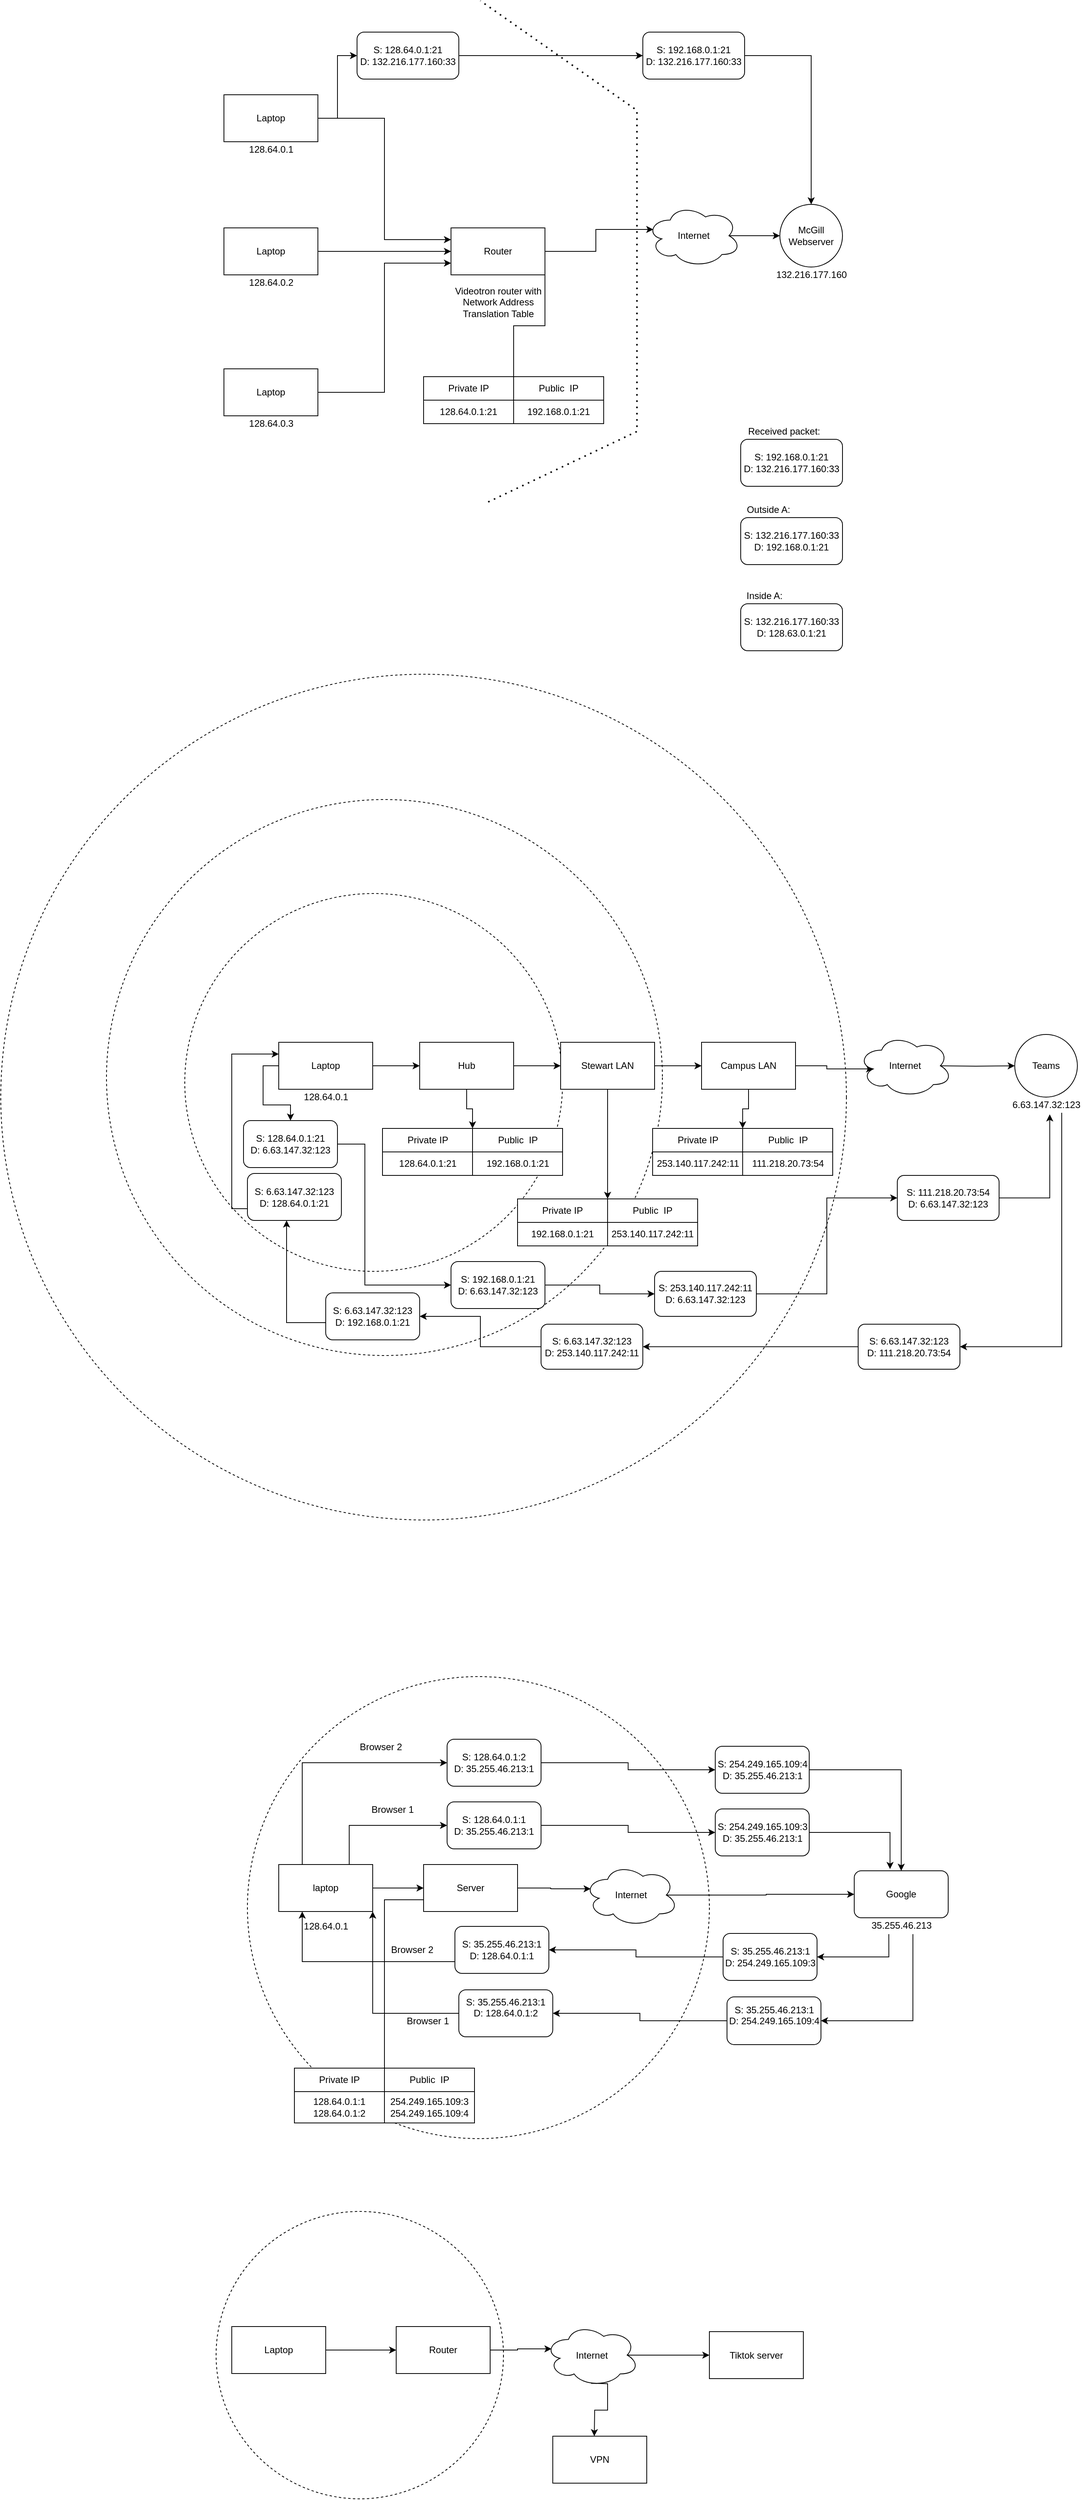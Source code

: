 <mxfile version="16.5.3" type="device"><diagram id="Y06fMj4WK8qqQ0vv3x8D" name="Page-1"><mxGraphModel dx="1681" dy="991" grid="1" gridSize="10" guides="1" tooltips="1" connect="1" arrows="1" fold="1" page="1" pageScale="1" pageWidth="850" pageHeight="1100" math="0" shadow="0"><root><mxCell id="0"/><mxCell id="1" parent="0"/><mxCell id="nN83EyipZrGRlZvkiKSM-142" value="" style="ellipse;whiteSpace=wrap;html=1;aspect=fixed;gradientColor=none;fillColor=none;dashed=1;" vertex="1" parent="1"><mxGeometry x="160" y="2953" width="367" height="367" as="geometry"/></mxCell><mxCell id="nN83EyipZrGRlZvkiKSM-71" value="" style="ellipse;whiteSpace=wrap;html=1;aspect=fixed;gradientColor=none;fillColor=none;dashed=1;" vertex="1" parent="1"><mxGeometry x="120" y="1270" width="482.5" height="482.5" as="geometry"/></mxCell><mxCell id="nN83EyipZrGRlZvkiKSM-70" value="" style="ellipse;whiteSpace=wrap;html=1;aspect=fixed;gradientColor=none;fillColor=none;dashed=1;" vertex="1" parent="1"><mxGeometry x="20" y="1150" width="710" height="710" as="geometry"/></mxCell><mxCell id="nN83EyipZrGRlZvkiKSM-72" value="" style="ellipse;whiteSpace=wrap;html=1;aspect=fixed;gradientColor=none;fillColor=none;dashed=1;" vertex="1" parent="1"><mxGeometry x="-115" y="990" width="1080" height="1080" as="geometry"/></mxCell><mxCell id="nN83EyipZrGRlZvkiKSM-98" value="" style="ellipse;whiteSpace=wrap;html=1;aspect=fixed;gradientColor=none;fillColor=none;dashed=1;" vertex="1" parent="1"><mxGeometry x="200" y="2270" width="590" height="590" as="geometry"/></mxCell><mxCell id="nN83EyipZrGRlZvkiKSM-7" style="edgeStyle=orthogonalEdgeStyle;rounded=0;orthogonalLoop=1;jettySize=auto;html=1;entryX=0;entryY=0.5;entryDx=0;entryDy=0;" edge="1" parent="1" source="nN83EyipZrGRlZvkiKSM-1" target="nN83EyipZrGRlZvkiKSM-4"><mxGeometry relative="1" as="geometry"/></mxCell><mxCell id="nN83EyipZrGRlZvkiKSM-1" value="Laptop" style="rounded=0;whiteSpace=wrap;html=1;" vertex="1" parent="1"><mxGeometry x="170" y="420" width="120" height="60" as="geometry"/></mxCell><mxCell id="nN83EyipZrGRlZvkiKSM-8" style="edgeStyle=orthogonalEdgeStyle;rounded=0;orthogonalLoop=1;jettySize=auto;html=1;entryX=0;entryY=0.75;entryDx=0;entryDy=0;" edge="1" parent="1" source="nN83EyipZrGRlZvkiKSM-2" target="nN83EyipZrGRlZvkiKSM-4"><mxGeometry relative="1" as="geometry"/></mxCell><mxCell id="nN83EyipZrGRlZvkiKSM-2" value="Laptop" style="rounded=0;whiteSpace=wrap;html=1;" vertex="1" parent="1"><mxGeometry x="170" y="600" width="120" height="60" as="geometry"/></mxCell><mxCell id="nN83EyipZrGRlZvkiKSM-6" style="edgeStyle=orthogonalEdgeStyle;rounded=0;orthogonalLoop=1;jettySize=auto;html=1;entryX=0;entryY=0.25;entryDx=0;entryDy=0;" edge="1" parent="1" source="nN83EyipZrGRlZvkiKSM-3" target="nN83EyipZrGRlZvkiKSM-4"><mxGeometry relative="1" as="geometry"/></mxCell><mxCell id="nN83EyipZrGRlZvkiKSM-19" style="edgeStyle=orthogonalEdgeStyle;rounded=0;orthogonalLoop=1;jettySize=auto;html=1;entryX=0;entryY=0.5;entryDx=0;entryDy=0;" edge="1" parent="1" source="nN83EyipZrGRlZvkiKSM-3" target="nN83EyipZrGRlZvkiKSM-18"><mxGeometry relative="1" as="geometry"/></mxCell><mxCell id="nN83EyipZrGRlZvkiKSM-3" value="Laptop" style="rounded=0;whiteSpace=wrap;html=1;" vertex="1" parent="1"><mxGeometry x="170" y="250" width="120" height="60" as="geometry"/></mxCell><mxCell id="nN83EyipZrGRlZvkiKSM-9" style="edgeStyle=orthogonalEdgeStyle;rounded=0;orthogonalLoop=1;jettySize=auto;html=1;entryX=0.07;entryY=0.4;entryDx=0;entryDy=0;entryPerimeter=0;" edge="1" parent="1" source="nN83EyipZrGRlZvkiKSM-4" target="nN83EyipZrGRlZvkiKSM-5"><mxGeometry relative="1" as="geometry"/></mxCell><mxCell id="nN83EyipZrGRlZvkiKSM-28" style="edgeStyle=orthogonalEdgeStyle;rounded=0;orthogonalLoop=1;jettySize=auto;html=1;exitX=1;exitY=1;exitDx=0;exitDy=0;entryX=0;entryY=0;entryDx=0;entryDy=0;endArrow=none;endFill=0;" edge="1" parent="1" source="nN83EyipZrGRlZvkiKSM-4" target="nN83EyipZrGRlZvkiKSM-23"><mxGeometry relative="1" as="geometry"/></mxCell><mxCell id="nN83EyipZrGRlZvkiKSM-4" value="Router" style="rounded=0;whiteSpace=wrap;html=1;" vertex="1" parent="1"><mxGeometry x="460" y="420" width="120" height="60" as="geometry"/></mxCell><mxCell id="nN83EyipZrGRlZvkiKSM-12" style="edgeStyle=orthogonalEdgeStyle;rounded=0;orthogonalLoop=1;jettySize=auto;html=1;exitX=0.875;exitY=0.5;exitDx=0;exitDy=0;exitPerimeter=0;entryX=0;entryY=0.5;entryDx=0;entryDy=0;" edge="1" parent="1" source="nN83EyipZrGRlZvkiKSM-5" target="nN83EyipZrGRlZvkiKSM-11"><mxGeometry relative="1" as="geometry"/></mxCell><mxCell id="nN83EyipZrGRlZvkiKSM-5" value="Internet" style="ellipse;shape=cloud;whiteSpace=wrap;html=1;" vertex="1" parent="1"><mxGeometry x="710" y="390" width="120" height="80" as="geometry"/></mxCell><mxCell id="nN83EyipZrGRlZvkiKSM-10" value="Videotron router with &lt;br&gt;Network Address &lt;br&gt;Translation Table" style="text;html=1;align=center;verticalAlign=middle;resizable=0;points=[];autosize=1;strokeColor=none;fillColor=none;" vertex="1" parent="1"><mxGeometry x="455" y="490" width="130" height="50" as="geometry"/></mxCell><mxCell id="nN83EyipZrGRlZvkiKSM-11" value="McGill Webserver" style="ellipse;whiteSpace=wrap;html=1;aspect=fixed;" vertex="1" parent="1"><mxGeometry x="880" y="390" width="80" height="80" as="geometry"/></mxCell><mxCell id="nN83EyipZrGRlZvkiKSM-13" value="132.216.177.160" style="text;html=1;align=center;verticalAlign=middle;resizable=0;points=[];autosize=1;strokeColor=none;fillColor=none;" vertex="1" parent="1"><mxGeometry x="865" y="470" width="110" height="20" as="geometry"/></mxCell><mxCell id="nN83EyipZrGRlZvkiKSM-14" value="128.64.0.1" style="text;html=1;align=center;verticalAlign=middle;resizable=0;points=[];autosize=1;strokeColor=none;fillColor=none;" vertex="1" parent="1"><mxGeometry x="195" y="310" width="70" height="20" as="geometry"/></mxCell><mxCell id="nN83EyipZrGRlZvkiKSM-15" value="128.64.0.2" style="text;html=1;align=center;verticalAlign=middle;resizable=0;points=[];autosize=1;strokeColor=none;fillColor=none;" vertex="1" parent="1"><mxGeometry x="195" y="480" width="70" height="20" as="geometry"/></mxCell><mxCell id="nN83EyipZrGRlZvkiKSM-17" value="128.64.0.3" style="text;html=1;align=center;verticalAlign=middle;resizable=0;points=[];autosize=1;strokeColor=none;fillColor=none;" vertex="1" parent="1"><mxGeometry x="195" y="660" width="70" height="20" as="geometry"/></mxCell><mxCell id="nN83EyipZrGRlZvkiKSM-26" style="edgeStyle=orthogonalEdgeStyle;rounded=0;orthogonalLoop=1;jettySize=auto;html=1;" edge="1" parent="1" source="nN83EyipZrGRlZvkiKSM-18" target="nN83EyipZrGRlZvkiKSM-21"><mxGeometry relative="1" as="geometry"/></mxCell><mxCell id="nN83EyipZrGRlZvkiKSM-18" value="S: 128.64.0.1:21&lt;br&gt;D: 132.216.177.160:33" style="rounded=1;whiteSpace=wrap;html=1;" vertex="1" parent="1"><mxGeometry x="340" y="170" width="130" height="60" as="geometry"/></mxCell><mxCell id="nN83EyipZrGRlZvkiKSM-20" value="" style="endArrow=none;dashed=1;html=1;dashPattern=1 3;strokeWidth=2;rounded=0;" edge="1" parent="1"><mxGeometry width="50" height="50" relative="1" as="geometry"><mxPoint x="507.5" y="770" as="sourcePoint"/><mxPoint x="497.5" y="130" as="targetPoint"/><Array as="points"><mxPoint x="697.5" y="680"/><mxPoint x="697.5" y="270"/></Array></mxGeometry></mxCell><mxCell id="nN83EyipZrGRlZvkiKSM-27" style="edgeStyle=orthogonalEdgeStyle;rounded=0;orthogonalLoop=1;jettySize=auto;html=1;entryX=0.5;entryY=0;entryDx=0;entryDy=0;" edge="1" parent="1" source="nN83EyipZrGRlZvkiKSM-21" target="nN83EyipZrGRlZvkiKSM-11"><mxGeometry relative="1" as="geometry"/></mxCell><mxCell id="nN83EyipZrGRlZvkiKSM-21" value="S: 192.168.0.1:21&lt;br&gt;D: 132.216.177.160:33" style="rounded=1;whiteSpace=wrap;html=1;" vertex="1" parent="1"><mxGeometry x="705" y="170" width="130" height="60" as="geometry"/></mxCell><mxCell id="nN83EyipZrGRlZvkiKSM-22" value="Private IP" style="rounded=0;whiteSpace=wrap;html=1;" vertex="1" parent="1"><mxGeometry x="425" y="610" width="115" height="30" as="geometry"/></mxCell><mxCell id="nN83EyipZrGRlZvkiKSM-23" value="Public&amp;nbsp; IP" style="rounded=0;whiteSpace=wrap;html=1;" vertex="1" parent="1"><mxGeometry x="540" y="610" width="115" height="30" as="geometry"/></mxCell><mxCell id="nN83EyipZrGRlZvkiKSM-24" value="128.64.0.1:21" style="rounded=0;whiteSpace=wrap;html=1;" vertex="1" parent="1"><mxGeometry x="425" y="640" width="115" height="30" as="geometry"/></mxCell><mxCell id="nN83EyipZrGRlZvkiKSM-25" value="192.168.0.1:21" style="rounded=0;whiteSpace=wrap;html=1;" vertex="1" parent="1"><mxGeometry x="540" y="640" width="115" height="30" as="geometry"/></mxCell><mxCell id="nN83EyipZrGRlZvkiKSM-31" value="S: 192.168.0.1:21&lt;br&gt;D: 132.216.177.160:33" style="rounded=1;whiteSpace=wrap;html=1;" vertex="1" parent="1"><mxGeometry x="830" y="690" width="130" height="60" as="geometry"/></mxCell><mxCell id="nN83EyipZrGRlZvkiKSM-32" value="Received packet:" style="text;html=1;align=center;verticalAlign=middle;resizable=0;points=[];autosize=1;strokeColor=none;fillColor=none;" vertex="1" parent="1"><mxGeometry x="830" y="670" width="110" height="20" as="geometry"/></mxCell><mxCell id="nN83EyipZrGRlZvkiKSM-33" value="S: 132.216.177.160:33&lt;br&gt;D: 192.168.0.1:21" style="rounded=1;whiteSpace=wrap;html=1;" vertex="1" parent="1"><mxGeometry x="830" y="790" width="130" height="60" as="geometry"/></mxCell><mxCell id="nN83EyipZrGRlZvkiKSM-34" value="Outside A:" style="text;html=1;align=center;verticalAlign=middle;resizable=0;points=[];autosize=1;strokeColor=none;fillColor=none;" vertex="1" parent="1"><mxGeometry x="830" y="770" width="70" height="20" as="geometry"/></mxCell><mxCell id="nN83EyipZrGRlZvkiKSM-36" value="S: 132.216.177.160:33&lt;br&gt;D: 128.63.0.1:21" style="rounded=1;whiteSpace=wrap;html=1;" vertex="1" parent="1"><mxGeometry x="830" y="900" width="130" height="60" as="geometry"/></mxCell><mxCell id="nN83EyipZrGRlZvkiKSM-37" value="Inside A:" style="text;html=1;align=center;verticalAlign=middle;resizable=0;points=[];autosize=1;strokeColor=none;fillColor=none;" vertex="1" parent="1"><mxGeometry x="830" y="880" width="60" height="20" as="geometry"/></mxCell><mxCell id="nN83EyipZrGRlZvkiKSM-46" style="edgeStyle=orthogonalEdgeStyle;rounded=0;orthogonalLoop=1;jettySize=auto;html=1;entryX=0;entryY=0.5;entryDx=0;entryDy=0;endArrow=classic;endFill=1;" edge="1" parent="1" source="nN83EyipZrGRlZvkiKSM-39" target="nN83EyipZrGRlZvkiKSM-40"><mxGeometry relative="1" as="geometry"/></mxCell><mxCell id="nN83EyipZrGRlZvkiKSM-138" style="edgeStyle=orthogonalEdgeStyle;rounded=0;orthogonalLoop=1;jettySize=auto;html=1;exitX=0;exitY=0.5;exitDx=0;exitDy=0;entryX=0.5;entryY=0;entryDx=0;entryDy=0;startArrow=none;startFill=0;endArrow=classic;endFill=1;" edge="1" parent="1" source="nN83EyipZrGRlZvkiKSM-39" target="nN83EyipZrGRlZvkiKSM-73"><mxGeometry relative="1" as="geometry"/></mxCell><mxCell id="nN83EyipZrGRlZvkiKSM-139" style="edgeStyle=orthogonalEdgeStyle;rounded=0;orthogonalLoop=1;jettySize=auto;html=1;exitX=0;exitY=0.25;exitDx=0;exitDy=0;entryX=0;entryY=0.75;entryDx=0;entryDy=0;startArrow=classic;startFill=1;endArrow=none;endFill=0;" edge="1" parent="1" source="nN83EyipZrGRlZvkiKSM-39" target="nN83EyipZrGRlZvkiKSM-85"><mxGeometry relative="1" as="geometry"/></mxCell><mxCell id="nN83EyipZrGRlZvkiKSM-39" value="Laptop" style="rounded=0;whiteSpace=wrap;html=1;" vertex="1" parent="1"><mxGeometry x="240" y="1460" width="120" height="60" as="geometry"/></mxCell><mxCell id="nN83EyipZrGRlZvkiKSM-47" style="edgeStyle=orthogonalEdgeStyle;rounded=0;orthogonalLoop=1;jettySize=auto;html=1;entryX=0;entryY=0.5;entryDx=0;entryDy=0;endArrow=classic;endFill=1;" edge="1" parent="1" source="nN83EyipZrGRlZvkiKSM-40" target="nN83EyipZrGRlZvkiKSM-41"><mxGeometry relative="1" as="geometry"/></mxCell><mxCell id="nN83EyipZrGRlZvkiKSM-67" style="edgeStyle=orthogonalEdgeStyle;rounded=0;orthogonalLoop=1;jettySize=auto;html=1;entryX=1;entryY=0;entryDx=0;entryDy=0;endArrow=classic;endFill=1;" edge="1" parent="1" source="nN83EyipZrGRlZvkiKSM-40" target="nN83EyipZrGRlZvkiKSM-51"><mxGeometry relative="1" as="geometry"/></mxCell><mxCell id="nN83EyipZrGRlZvkiKSM-40" value="Hub" style="rounded=0;whiteSpace=wrap;html=1;" vertex="1" parent="1"><mxGeometry x="420" y="1460" width="120" height="60" as="geometry"/></mxCell><mxCell id="nN83EyipZrGRlZvkiKSM-48" style="edgeStyle=orthogonalEdgeStyle;rounded=0;orthogonalLoop=1;jettySize=auto;html=1;entryX=0;entryY=0.5;entryDx=0;entryDy=0;endArrow=classic;endFill=1;" edge="1" parent="1" source="nN83EyipZrGRlZvkiKSM-41" target="nN83EyipZrGRlZvkiKSM-42"><mxGeometry relative="1" as="geometry"/></mxCell><mxCell id="nN83EyipZrGRlZvkiKSM-68" style="edgeStyle=orthogonalEdgeStyle;rounded=0;orthogonalLoop=1;jettySize=auto;html=1;entryX=1;entryY=0;entryDx=0;entryDy=0;endArrow=classic;endFill=1;" edge="1" parent="1" source="nN83EyipZrGRlZvkiKSM-41" target="nN83EyipZrGRlZvkiKSM-55"><mxGeometry relative="1" as="geometry"/></mxCell><mxCell id="nN83EyipZrGRlZvkiKSM-41" value="Stewart LAN" style="rounded=0;whiteSpace=wrap;html=1;" vertex="1" parent="1"><mxGeometry x="600" y="1460" width="120" height="60" as="geometry"/></mxCell><mxCell id="nN83EyipZrGRlZvkiKSM-49" style="edgeStyle=orthogonalEdgeStyle;rounded=0;orthogonalLoop=1;jettySize=auto;html=1;entryX=0.16;entryY=0.55;entryDx=0;entryDy=0;entryPerimeter=0;endArrow=classic;endFill=1;" edge="1" parent="1" source="nN83EyipZrGRlZvkiKSM-42" target="nN83EyipZrGRlZvkiKSM-43"><mxGeometry relative="1" as="geometry"/></mxCell><mxCell id="nN83EyipZrGRlZvkiKSM-69" style="edgeStyle=orthogonalEdgeStyle;rounded=0;orthogonalLoop=1;jettySize=auto;html=1;entryX=0;entryY=0;entryDx=0;entryDy=0;endArrow=classic;endFill=1;" edge="1" parent="1" source="nN83EyipZrGRlZvkiKSM-42" target="nN83EyipZrGRlZvkiKSM-60"><mxGeometry relative="1" as="geometry"/></mxCell><mxCell id="nN83EyipZrGRlZvkiKSM-42" value="Campus LAN" style="rounded=0;whiteSpace=wrap;html=1;" vertex="1" parent="1"><mxGeometry x="780" y="1460" width="120" height="60" as="geometry"/></mxCell><mxCell id="nN83EyipZrGRlZvkiKSM-50" style="edgeStyle=orthogonalEdgeStyle;rounded=0;orthogonalLoop=1;jettySize=auto;html=1;entryX=0;entryY=0.5;entryDx=0;entryDy=0;endArrow=classic;endFill=1;" edge="1" parent="1" target="nN83EyipZrGRlZvkiKSM-45"><mxGeometry relative="1" as="geometry"><mxPoint x="1080" y="1490" as="sourcePoint"/></mxGeometry></mxCell><mxCell id="nN83EyipZrGRlZvkiKSM-43" value="Internet" style="ellipse;shape=cloud;whiteSpace=wrap;html=1;" vertex="1" parent="1"><mxGeometry x="980" y="1450" width="120" height="80" as="geometry"/></mxCell><mxCell id="nN83EyipZrGRlZvkiKSM-45" value="Teams" style="ellipse;whiteSpace=wrap;html=1;aspect=fixed;" vertex="1" parent="1"><mxGeometry x="1180" y="1450" width="80" height="80" as="geometry"/></mxCell><mxCell id="nN83EyipZrGRlZvkiKSM-51" value="Private IP" style="rounded=0;whiteSpace=wrap;html=1;" vertex="1" parent="1"><mxGeometry x="372.5" y="1570" width="115" height="30" as="geometry"/></mxCell><mxCell id="nN83EyipZrGRlZvkiKSM-52" value="Public&amp;nbsp; IP" style="rounded=0;whiteSpace=wrap;html=1;" vertex="1" parent="1"><mxGeometry x="487.5" y="1570" width="115" height="30" as="geometry"/></mxCell><mxCell id="nN83EyipZrGRlZvkiKSM-53" value="128.64.0.1:21" style="rounded=0;whiteSpace=wrap;html=1;" vertex="1" parent="1"><mxGeometry x="372.5" y="1600" width="115" height="30" as="geometry"/></mxCell><mxCell id="nN83EyipZrGRlZvkiKSM-54" value="192.168.0.1:21" style="rounded=0;whiteSpace=wrap;html=1;" vertex="1" parent="1"><mxGeometry x="487.5" y="1600" width="115" height="30" as="geometry"/></mxCell><mxCell id="nN83EyipZrGRlZvkiKSM-55" value="Private IP" style="rounded=0;whiteSpace=wrap;html=1;" vertex="1" parent="1"><mxGeometry x="545" y="1660" width="115" height="30" as="geometry"/></mxCell><mxCell id="nN83EyipZrGRlZvkiKSM-56" value="Public&amp;nbsp; IP" style="rounded=0;whiteSpace=wrap;html=1;" vertex="1" parent="1"><mxGeometry x="660" y="1660" width="115" height="30" as="geometry"/></mxCell><mxCell id="nN83EyipZrGRlZvkiKSM-57" value="192.168.0.1:21" style="rounded=0;whiteSpace=wrap;html=1;" vertex="1" parent="1"><mxGeometry x="545" y="1690" width="115" height="30" as="geometry"/></mxCell><mxCell id="nN83EyipZrGRlZvkiKSM-58" value="253.140.117.242:11" style="rounded=0;whiteSpace=wrap;html=1;" vertex="1" parent="1"><mxGeometry x="660" y="1690" width="115" height="30" as="geometry"/></mxCell><mxCell id="nN83EyipZrGRlZvkiKSM-59" value="Private IP" style="rounded=0;whiteSpace=wrap;html=1;" vertex="1" parent="1"><mxGeometry x="717.5" y="1570" width="115" height="30" as="geometry"/></mxCell><mxCell id="nN83EyipZrGRlZvkiKSM-60" value="Public&amp;nbsp; IP" style="rounded=0;whiteSpace=wrap;html=1;" vertex="1" parent="1"><mxGeometry x="832.5" y="1570" width="115" height="30" as="geometry"/></mxCell><mxCell id="nN83EyipZrGRlZvkiKSM-61" value="253.140.117.242:11" style="rounded=0;whiteSpace=wrap;html=1;" vertex="1" parent="1"><mxGeometry x="717.5" y="1600" width="115" height="30" as="geometry"/></mxCell><mxCell id="nN83EyipZrGRlZvkiKSM-62" value="111.218.20.73:54" style="rounded=0;whiteSpace=wrap;html=1;" vertex="1" parent="1"><mxGeometry x="832.5" y="1600" width="115" height="30" as="geometry"/></mxCell><mxCell id="nN83EyipZrGRlZvkiKSM-82" style="edgeStyle=orthogonalEdgeStyle;rounded=0;orthogonalLoop=1;jettySize=auto;html=1;entryX=0;entryY=0.5;entryDx=0;entryDy=0;endArrow=classic;endFill=1;" edge="1" parent="1" source="nN83EyipZrGRlZvkiKSM-73" target="nN83EyipZrGRlZvkiKSM-76"><mxGeometry relative="1" as="geometry"><Array as="points"><mxPoint x="350" y="1590"/><mxPoint x="350" y="1770"/></Array></mxGeometry></mxCell><mxCell id="nN83EyipZrGRlZvkiKSM-73" value="S: 128.64.0.1:21&lt;br&gt;D:&amp;nbsp;&lt;span style=&quot;color: rgba(0 , 0 , 0 , 0) ; font-family: monospace ; font-size: 0px&quot;&gt;%3CmxGraphModel%3E%3Croot%3E%3CmxCell%20id%3D%220%22%2F%3E%3CmxCell%20id%3D%221%22%20parent%3D%220%22%2F%3E%3CmxCell%20id%3D%222%22%20value%3D%226.63.147.32%3A123%22%20style%3D%22text%3Bhtml%3D1%3Balign%3Dcenter%3BverticalAlign%3Dmiddle%3Bresizable%3D0%3Bpoints%3D%5B%5D%3Bautosize%3D1%3BstrokeColor%3Dnone%3BfillColor%3Dnone%3B%22%20vertex%3D%221%22%20parent%3D%221%22%3E%3CmxGeometry%20x%3D%221170%22%20y%3D%221530%22%20width%3D%22100%22%20height%3D%2220%22%20as%3D%22geometry%22%2F%3E%3C%2FmxCell%3E%3C%2Froot%3E%3C%2FmxGraphModel%3E&lt;/span&gt;&lt;span&gt;6.63.147.32:123&lt;/span&gt;" style="rounded=1;whiteSpace=wrap;html=1;fillColor=default;gradientColor=none;" vertex="1" parent="1"><mxGeometry x="195" y="1560" width="120" height="60" as="geometry"/></mxCell><mxCell id="nN83EyipZrGRlZvkiKSM-75" value="6.63.147.32:123" style="text;html=1;align=center;verticalAlign=middle;resizable=0;points=[];autosize=1;strokeColor=none;fillColor=none;" vertex="1" parent="1"><mxGeometry x="1170" y="1530" width="100" height="20" as="geometry"/></mxCell><mxCell id="nN83EyipZrGRlZvkiKSM-81" style="edgeStyle=orthogonalEdgeStyle;rounded=0;orthogonalLoop=1;jettySize=auto;html=1;entryX=0;entryY=0.5;entryDx=0;entryDy=0;endArrow=classic;endFill=1;" edge="1" parent="1" source="nN83EyipZrGRlZvkiKSM-76" target="nN83EyipZrGRlZvkiKSM-77"><mxGeometry relative="1" as="geometry"/></mxCell><mxCell id="nN83EyipZrGRlZvkiKSM-76" value="S: 192.168.0.1:21&lt;br&gt;D:&amp;nbsp;&lt;span style=&quot;color: rgba(0 , 0 , 0 , 0) ; font-family: monospace ; font-size: 0px&quot;&gt;%3CmxGraphModel%3E%3Croot%3E%3CmxCell%20id%3D%220%22%2F%3E%3CmxCell%20id%3D%221%22%20parent%3D%220%22%2F%3E%3CmxCell%20id%3D%222%22%20value%3D%226.63.147.32%3A123%22%20style%3D%22text%3Bhtml%3D1%3Balign%3Dcenter%3BverticalAlign%3Dmiddle%3Bresizable%3D0%3Bpoints%3D%5B%5D%3Bautosize%3D1%3BstrokeColor%3Dnone%3BfillColor%3Dnone%3B%22%20vertex%3D%221%22%20parent%3D%221%22%3E%3CmxGeometry%20x%3D%221170%22%20y%3D%221530%22%20width%3D%22100%22%20height%3D%2220%22%20as%3D%22geometry%22%2F%3E%3C%2FmxCell%3E%3C%2Froot%3E%3C%2FmxGraphModel%3E&lt;/span&gt;&lt;span&gt;6.63.147.32:123&lt;/span&gt;" style="rounded=1;whiteSpace=wrap;html=1;fillColor=default;gradientColor=none;" vertex="1" parent="1"><mxGeometry x="460" y="1740" width="120" height="60" as="geometry"/></mxCell><mxCell id="nN83EyipZrGRlZvkiKSM-80" style="edgeStyle=orthogonalEdgeStyle;rounded=0;orthogonalLoop=1;jettySize=auto;html=1;entryX=0;entryY=0.5;entryDx=0;entryDy=0;endArrow=classic;endFill=1;" edge="1" parent="1" source="nN83EyipZrGRlZvkiKSM-77" target="nN83EyipZrGRlZvkiKSM-78"><mxGeometry relative="1" as="geometry"/></mxCell><mxCell id="nN83EyipZrGRlZvkiKSM-77" value="S: 253.140.117.242:11&lt;br&gt;D:&amp;nbsp;&lt;span style=&quot;color: rgba(0 , 0 , 0 , 0) ; font-family: monospace ; font-size: 0px&quot;&gt;%3CmxGraphModel%3E%3Croot%3E%3CmxCell%20id%3D%220%22%2F%3E%3CmxCell%20id%3D%221%22%20parent%3D%220%22%2F%3E%3CmxCell%20id%3D%222%22%20value%3D%226.63.147.32%3A123%22%20style%3D%22text%3Bhtml%3D1%3Balign%3Dcenter%3BverticalAlign%3Dmiddle%3Bresizable%3D0%3Bpoints%3D%5B%5D%3Bautosize%3D1%3BstrokeColor%3Dnone%3BfillColor%3Dnone%3B%22%20vertex%3D%221%22%20parent%3D%221%22%3E%3CmxGeometry%20x%3D%221170%22%20y%3D%221530%22%20width%3D%22100%22%20height%3D%2220%22%20as%3D%22geometry%22%2F%3E%3C%2FmxCell%3E%3C%2Froot%3E%3C%2FmxGraphModel%3E&lt;/span&gt;&lt;span&gt;6.63.147.32:123&lt;/span&gt;" style="rounded=1;whiteSpace=wrap;html=1;fillColor=default;gradientColor=none;" vertex="1" parent="1"><mxGeometry x="720" y="1752.5" width="130" height="57.5" as="geometry"/></mxCell><mxCell id="nN83EyipZrGRlZvkiKSM-79" style="edgeStyle=orthogonalEdgeStyle;rounded=0;orthogonalLoop=1;jettySize=auto;html=1;entryX=0.547;entryY=1.1;entryDx=0;entryDy=0;entryPerimeter=0;endArrow=classic;endFill=1;" edge="1" parent="1" source="nN83EyipZrGRlZvkiKSM-78" target="nN83EyipZrGRlZvkiKSM-75"><mxGeometry relative="1" as="geometry"/></mxCell><mxCell id="nN83EyipZrGRlZvkiKSM-78" value="S: 111.218.20.73:54&lt;br&gt;D:&amp;nbsp;&lt;span style=&quot;color: rgba(0 , 0 , 0 , 0) ; font-family: monospace ; font-size: 0px&quot;&gt;%3CmxGraphModel%3E%3Croot%3E%3CmxCell%20id%3D%220%22%2F%3E%3CmxCell%20id%3D%221%22%20parent%3D%220%22%2F%3E%3CmxCell%20id%3D%222%22%20value%3D%226.63.147.32%3A123%22%20style%3D%22text%3Bhtml%3D1%3Balign%3Dcenter%3BverticalAlign%3Dmiddle%3Bresizable%3D0%3Bpoints%3D%5B%5D%3Bautosize%3D1%3BstrokeColor%3Dnone%3BfillColor%3Dnone%3B%22%20vertex%3D%221%22%20parent%3D%221%22%3E%3CmxGeometry%20x%3D%221170%22%20y%3D%221530%22%20width%3D%22100%22%20height%3D%2220%22%20as%3D%22geometry%22%2F%3E%3C%2FmxCell%3E%3C%2Froot%3E%3C%2FmxGraphModel%3E&lt;/span&gt;&lt;span&gt;6.63.147.32:123&lt;/span&gt;" style="rounded=1;whiteSpace=wrap;html=1;fillColor=default;gradientColor=none;" vertex="1" parent="1"><mxGeometry x="1030" y="1630" width="130" height="57.5" as="geometry"/></mxCell><mxCell id="nN83EyipZrGRlZvkiKSM-83" value="128.64.0.1" style="text;html=1;align=center;verticalAlign=middle;resizable=0;points=[];autosize=1;strokeColor=none;fillColor=none;" vertex="1" parent="1"><mxGeometry x="265" y="1520" width="70" height="20" as="geometry"/></mxCell><mxCell id="nN83EyipZrGRlZvkiKSM-84" style="edgeStyle=orthogonalEdgeStyle;rounded=0;orthogonalLoop=1;jettySize=auto;html=1;entryX=0;entryY=0.5;entryDx=0;entryDy=0;endArrow=none;endFill=0;startArrow=classic;startFill=1;" edge="1" parent="1" source="nN83EyipZrGRlZvkiKSM-85" target="nN83EyipZrGRlZvkiKSM-87"><mxGeometry relative="1" as="geometry"><Array as="points"><mxPoint x="250" y="1818"/><mxPoint x="300" y="1818"/></Array></mxGeometry></mxCell><mxCell id="nN83EyipZrGRlZvkiKSM-85" value="S:&amp;nbsp;&lt;span&gt;6.63.147.32:123&lt;/span&gt;&lt;br&gt;D:&amp;nbsp;&lt;span style=&quot;color: rgba(0 , 0 , 0 , 0) ; font-family: monospace ; font-size: 0px&quot;&gt;%3CmxGraphModel%3E%3Croot%3E%3CmxCell%20id%3D%220%22%2F%3E%3CmxCell%20id%3D%221%22%20parent%3D%220%22%2F%3E%3CmxCell%20id%3D%222%22%20value%3D%226.63.147.32%3A123%22%20style%3D%22text%3Bhtml%3D1%3Balign%3Dcenter%3BverticalAlign%3Dmiddle%3Bresizable%3D0%3Bpoints%3D%5B%5D%3Bautosize%3D1%3BstrokeColor%3Dnone%3BfillColor%3Dnone%3B%22%20vertex%3D%221%22%20parent%3D%221%22%3E%3CmxGeometry%20x%3D%221170%22%20y%3D%221530%22%20width%3D%22100%22%20height%3D%2220%22%20as%3D%22geometry%22%2F%3E%3C%2FmxCell%3E%3C%2Froot%3E%3C%2FmxGraphModel&lt;/span&gt;128.64.0.1:21" style="rounded=1;whiteSpace=wrap;html=1;fillColor=default;gradientColor=none;" vertex="1" parent="1"><mxGeometry x="200" y="1627.5" width="120" height="60" as="geometry"/></mxCell><mxCell id="nN83EyipZrGRlZvkiKSM-86" style="edgeStyle=orthogonalEdgeStyle;rounded=0;orthogonalLoop=1;jettySize=auto;html=1;entryX=0;entryY=0.5;entryDx=0;entryDy=0;endArrow=none;endFill=0;startArrow=classic;startFill=1;" edge="1" parent="1" source="nN83EyipZrGRlZvkiKSM-87" target="nN83EyipZrGRlZvkiKSM-89"><mxGeometry relative="1" as="geometry"/></mxCell><mxCell id="nN83EyipZrGRlZvkiKSM-87" value="S:&amp;nbsp;&lt;span&gt;6.63.147.32:123&lt;/span&gt;&lt;br&gt;D: 192.168.0.1:21" style="rounded=1;whiteSpace=wrap;html=1;fillColor=default;gradientColor=none;" vertex="1" parent="1"><mxGeometry x="300" y="1780" width="120" height="60" as="geometry"/></mxCell><mxCell id="nN83EyipZrGRlZvkiKSM-88" style="edgeStyle=orthogonalEdgeStyle;rounded=0;orthogonalLoop=1;jettySize=auto;html=1;entryX=0;entryY=0.5;entryDx=0;entryDy=0;endArrow=none;endFill=0;startArrow=classic;startFill=1;" edge="1" parent="1" source="nN83EyipZrGRlZvkiKSM-89" target="nN83EyipZrGRlZvkiKSM-91"><mxGeometry relative="1" as="geometry"/></mxCell><mxCell id="nN83EyipZrGRlZvkiKSM-89" value="S:&amp;nbsp;&lt;span&gt;6.63.147.32:123&lt;/span&gt;&lt;br&gt;D: 253.140.117.242:11" style="rounded=1;whiteSpace=wrap;html=1;fillColor=default;gradientColor=none;" vertex="1" parent="1"><mxGeometry x="575" y="1820" width="130" height="57.5" as="geometry"/></mxCell><mxCell id="nN83EyipZrGRlZvkiKSM-90" style="edgeStyle=orthogonalEdgeStyle;rounded=0;orthogonalLoop=1;jettySize=auto;html=1;endArrow=none;endFill=0;startArrow=classic;startFill=1;" edge="1" parent="1" source="nN83EyipZrGRlZvkiKSM-91"><mxGeometry relative="1" as="geometry"><mxPoint x="1240" y="1550" as="targetPoint"/><Array as="points"><mxPoint x="1240" y="1849"/></Array></mxGeometry></mxCell><mxCell id="nN83EyipZrGRlZvkiKSM-91" value="S:&amp;nbsp;&lt;span&gt;6.63.147.32:123&lt;/span&gt;&lt;br&gt;D: 111.218.20.73:54" style="rounded=1;whiteSpace=wrap;html=1;fillColor=default;gradientColor=none;" vertex="1" parent="1"><mxGeometry x="980" y="1820" width="130" height="57.5" as="geometry"/></mxCell><mxCell id="nN83EyipZrGRlZvkiKSM-96" style="edgeStyle=orthogonalEdgeStyle;rounded=0;orthogonalLoop=1;jettySize=auto;html=1;entryX=0;entryY=0.5;entryDx=0;entryDy=0;endArrow=classic;endFill=1;" edge="1" parent="1" source="nN83EyipZrGRlZvkiKSM-93" target="nN83EyipZrGRlZvkiKSM-94"><mxGeometry relative="1" as="geometry"/></mxCell><mxCell id="nN83EyipZrGRlZvkiKSM-129" style="edgeStyle=orthogonalEdgeStyle;rounded=0;orthogonalLoop=1;jettySize=auto;html=1;exitX=0.25;exitY=0;exitDx=0;exitDy=0;entryX=0;entryY=0.5;entryDx=0;entryDy=0;endArrow=classic;endFill=1;" edge="1" parent="1" source="nN83EyipZrGRlZvkiKSM-93" target="nN83EyipZrGRlZvkiKSM-107"><mxGeometry relative="1" as="geometry"/></mxCell><mxCell id="nN83EyipZrGRlZvkiKSM-130" style="edgeStyle=orthogonalEdgeStyle;rounded=0;orthogonalLoop=1;jettySize=auto;html=1;exitX=0.75;exitY=0;exitDx=0;exitDy=0;entryX=0;entryY=0.5;entryDx=0;entryDy=0;endArrow=classic;endFill=1;" edge="1" parent="1" source="nN83EyipZrGRlZvkiKSM-93" target="nN83EyipZrGRlZvkiKSM-104"><mxGeometry relative="1" as="geometry"/></mxCell><mxCell id="nN83EyipZrGRlZvkiKSM-131" style="edgeStyle=orthogonalEdgeStyle;rounded=0;orthogonalLoop=1;jettySize=auto;html=1;exitX=0.25;exitY=1;exitDx=0;exitDy=0;entryX=0;entryY=0.75;entryDx=0;entryDy=0;endArrow=none;endFill=0;startArrow=classic;startFill=1;" edge="1" parent="1" source="nN83EyipZrGRlZvkiKSM-93" target="nN83EyipZrGRlZvkiKSM-105"><mxGeometry relative="1" as="geometry"/></mxCell><mxCell id="nN83EyipZrGRlZvkiKSM-132" style="edgeStyle=orthogonalEdgeStyle;rounded=0;orthogonalLoop=1;jettySize=auto;html=1;exitX=1;exitY=1;exitDx=0;exitDy=0;entryX=0;entryY=0.5;entryDx=0;entryDy=0;endArrow=none;endFill=0;startArrow=classic;startFill=1;" edge="1" parent="1" source="nN83EyipZrGRlZvkiKSM-93" target="nN83EyipZrGRlZvkiKSM-108"><mxGeometry relative="1" as="geometry"/></mxCell><mxCell id="nN83EyipZrGRlZvkiKSM-93" value="laptop" style="rounded=0;whiteSpace=wrap;html=1;fillColor=default;gradientColor=none;" vertex="1" parent="1"><mxGeometry x="240" y="2510" width="120" height="60" as="geometry"/></mxCell><mxCell id="nN83EyipZrGRlZvkiKSM-97" style="edgeStyle=orthogonalEdgeStyle;rounded=0;orthogonalLoop=1;jettySize=auto;html=1;entryX=0.07;entryY=0.4;entryDx=0;entryDy=0;entryPerimeter=0;endArrow=classic;endFill=1;" edge="1" parent="1" source="nN83EyipZrGRlZvkiKSM-94" target="nN83EyipZrGRlZvkiKSM-95"><mxGeometry relative="1" as="geometry"/></mxCell><mxCell id="nN83EyipZrGRlZvkiKSM-118" style="edgeStyle=orthogonalEdgeStyle;rounded=0;orthogonalLoop=1;jettySize=auto;html=1;exitX=0;exitY=0.75;exitDx=0;exitDy=0;entryX=1;entryY=0;entryDx=0;entryDy=0;endArrow=none;endFill=0;" edge="1" parent="1" source="nN83EyipZrGRlZvkiKSM-94" target="nN83EyipZrGRlZvkiKSM-114"><mxGeometry relative="1" as="geometry"/></mxCell><mxCell id="nN83EyipZrGRlZvkiKSM-94" value="Server" style="rounded=0;whiteSpace=wrap;html=1;fillColor=default;gradientColor=none;" vertex="1" parent="1"><mxGeometry x="425" y="2510" width="120" height="60" as="geometry"/></mxCell><mxCell id="nN83EyipZrGRlZvkiKSM-102" style="edgeStyle=orthogonalEdgeStyle;rounded=0;orthogonalLoop=1;jettySize=auto;html=1;entryX=0;entryY=0.5;entryDx=0;entryDy=0;endArrow=classic;endFill=1;exitX=0.875;exitY=0.5;exitDx=0;exitDy=0;exitPerimeter=0;" edge="1" parent="1" source="nN83EyipZrGRlZvkiKSM-95" target="nN83EyipZrGRlZvkiKSM-100"><mxGeometry relative="1" as="geometry"/></mxCell><mxCell id="nN83EyipZrGRlZvkiKSM-95" value="Internet" style="ellipse;shape=cloud;whiteSpace=wrap;html=1;fillColor=default;gradientColor=none;" vertex="1" parent="1"><mxGeometry x="630" y="2509" width="120" height="80" as="geometry"/></mxCell><mxCell id="nN83EyipZrGRlZvkiKSM-100" value="Google" style="rounded=1;whiteSpace=wrap;html=1;fillColor=default;gradientColor=none;" vertex="1" parent="1"><mxGeometry x="975" y="2518" width="120" height="60" as="geometry"/></mxCell><mxCell id="nN83EyipZrGRlZvkiKSM-103" value="&lt;span&gt;128.64.0.1&lt;/span&gt;" style="text;html=1;align=center;verticalAlign=middle;resizable=0;points=[];autosize=1;strokeColor=none;fillColor=none;" vertex="1" parent="1"><mxGeometry x="265" y="2579" width="70" height="20" as="geometry"/></mxCell><mxCell id="nN83EyipZrGRlZvkiKSM-126" style="edgeStyle=orthogonalEdgeStyle;rounded=0;orthogonalLoop=1;jettySize=auto;html=1;exitX=1;exitY=0.5;exitDx=0;exitDy=0;entryX=0;entryY=0.5;entryDx=0;entryDy=0;endArrow=classic;endFill=1;" edge="1" parent="1" source="nN83EyipZrGRlZvkiKSM-104" target="nN83EyipZrGRlZvkiKSM-110"><mxGeometry relative="1" as="geometry"/></mxCell><mxCell id="nN83EyipZrGRlZvkiKSM-104" value="S:&amp;nbsp;&lt;span&gt;128.64.0.1:1&lt;br&gt;D: 35.255.46.213:1&lt;br&gt;&lt;/span&gt;" style="rounded=1;whiteSpace=wrap;html=1;fillColor=default;gradientColor=none;" vertex="1" parent="1"><mxGeometry x="455" y="2430" width="120" height="60" as="geometry"/></mxCell><mxCell id="nN83EyipZrGRlZvkiKSM-127" style="edgeStyle=orthogonalEdgeStyle;rounded=0;orthogonalLoop=1;jettySize=auto;html=1;exitX=1;exitY=0.5;exitDx=0;exitDy=0;entryX=0;entryY=0.5;entryDx=0;entryDy=0;endArrow=none;endFill=0;startArrow=classic;startFill=1;" edge="1" parent="1" source="nN83EyipZrGRlZvkiKSM-105" target="nN83EyipZrGRlZvkiKSM-111"><mxGeometry relative="1" as="geometry"/></mxCell><mxCell id="nN83EyipZrGRlZvkiKSM-105" value="S: 35.255.46.213:1&lt;span&gt;&lt;br&gt;D:&amp;nbsp;&lt;/span&gt;&lt;span&gt;128.64.0.1:1&lt;/span&gt;&lt;span&gt;&lt;br&gt;&lt;/span&gt;" style="rounded=1;whiteSpace=wrap;html=1;fillColor=default;gradientColor=none;" vertex="1" parent="1"><mxGeometry x="465" y="2589" width="120" height="60" as="geometry"/></mxCell><mxCell id="nN83EyipZrGRlZvkiKSM-124" style="edgeStyle=orthogonalEdgeStyle;rounded=0;orthogonalLoop=1;jettySize=auto;html=1;exitX=1;exitY=0.5;exitDx=0;exitDy=0;entryX=0;entryY=0.5;entryDx=0;entryDy=0;endArrow=classic;endFill=1;" edge="1" parent="1" source="nN83EyipZrGRlZvkiKSM-107" target="nN83EyipZrGRlZvkiKSM-112"><mxGeometry relative="1" as="geometry"/></mxCell><mxCell id="nN83EyipZrGRlZvkiKSM-107" value="S:&amp;nbsp;&lt;span&gt;128.64.0.1:2&lt;br&gt;&lt;/span&gt;D: 35.255.46.213:1&lt;span&gt;&lt;br&gt;&lt;/span&gt;" style="rounded=1;whiteSpace=wrap;html=1;fillColor=default;gradientColor=none;" vertex="1" parent="1"><mxGeometry x="455" y="2350" width="120" height="60" as="geometry"/></mxCell><mxCell id="nN83EyipZrGRlZvkiKSM-128" style="edgeStyle=orthogonalEdgeStyle;rounded=0;orthogonalLoop=1;jettySize=auto;html=1;exitX=1;exitY=0.5;exitDx=0;exitDy=0;entryX=0;entryY=0.5;entryDx=0;entryDy=0;endArrow=none;endFill=0;startArrow=classic;startFill=1;" edge="1" parent="1" source="nN83EyipZrGRlZvkiKSM-108" target="nN83EyipZrGRlZvkiKSM-113"><mxGeometry relative="1" as="geometry"/></mxCell><mxCell id="nN83EyipZrGRlZvkiKSM-108" value="S: 35.255.46.213:1&lt;br&gt;&lt;span&gt;D:&amp;nbsp;&lt;/span&gt;&lt;span&gt;128.64.0.1:2&lt;/span&gt;&lt;span&gt;&lt;br&gt;&lt;br&gt;&lt;/span&gt;" style="rounded=1;whiteSpace=wrap;html=1;fillColor=default;gradientColor=none;" vertex="1" parent="1"><mxGeometry x="470" y="2670" width="120" height="60" as="geometry"/></mxCell><mxCell id="nN83EyipZrGRlZvkiKSM-109" value="35.255.46.213" style="text;html=1;align=center;verticalAlign=middle;resizable=0;points=[];autosize=1;strokeColor=none;fillColor=none;" vertex="1" parent="1"><mxGeometry x="990" y="2578" width="90" height="20" as="geometry"/></mxCell><mxCell id="nN83EyipZrGRlZvkiKSM-121" style="edgeStyle=orthogonalEdgeStyle;rounded=0;orthogonalLoop=1;jettySize=auto;html=1;exitX=1;exitY=0.5;exitDx=0;exitDy=0;entryX=0.381;entryY=-0.037;entryDx=0;entryDy=0;entryPerimeter=0;endArrow=classic;endFill=1;" edge="1" parent="1" source="nN83EyipZrGRlZvkiKSM-110" target="nN83EyipZrGRlZvkiKSM-100"><mxGeometry relative="1" as="geometry"/></mxCell><mxCell id="nN83EyipZrGRlZvkiKSM-110" value="S: 254.249.165.109:3&lt;span&gt;&lt;br&gt;D: 35.255.46.213:1&lt;br&gt;&lt;/span&gt;" style="rounded=1;whiteSpace=wrap;html=1;fillColor=default;gradientColor=none;" vertex="1" parent="1"><mxGeometry x="797.5" y="2439" width="120" height="60" as="geometry"/></mxCell><mxCell id="nN83EyipZrGRlZvkiKSM-122" style="edgeStyle=orthogonalEdgeStyle;rounded=0;orthogonalLoop=1;jettySize=auto;html=1;exitX=1;exitY=0.5;exitDx=0;exitDy=0;entryX=0.324;entryY=1.042;entryDx=0;entryDy=0;entryPerimeter=0;endArrow=none;endFill=0;startArrow=classic;startFill=1;" edge="1" parent="1" source="nN83EyipZrGRlZvkiKSM-111" target="nN83EyipZrGRlZvkiKSM-109"><mxGeometry relative="1" as="geometry"/></mxCell><mxCell id="nN83EyipZrGRlZvkiKSM-111" value="S: 35.255.46.213:1&lt;span&gt;&lt;br&gt;&lt;/span&gt;D: 254.249.165.109:3&lt;span&gt;&lt;br&gt;&lt;/span&gt;" style="rounded=1;whiteSpace=wrap;html=1;fillColor=default;gradientColor=none;" vertex="1" parent="1"><mxGeometry x="807.5" y="2598" width="120" height="60" as="geometry"/></mxCell><mxCell id="nN83EyipZrGRlZvkiKSM-119" style="edgeStyle=orthogonalEdgeStyle;rounded=0;orthogonalLoop=1;jettySize=auto;html=1;exitX=1;exitY=0.5;exitDx=0;exitDy=0;entryX=0.5;entryY=0;entryDx=0;entryDy=0;endArrow=classic;endFill=1;" edge="1" parent="1" source="nN83EyipZrGRlZvkiKSM-112" target="nN83EyipZrGRlZvkiKSM-100"><mxGeometry relative="1" as="geometry"/></mxCell><mxCell id="nN83EyipZrGRlZvkiKSM-112" value="S: 254.249.165.109:4&lt;span&gt;&lt;br&gt;&lt;/span&gt;D: 35.255.46.213:1&lt;span&gt;&lt;br&gt;&lt;/span&gt;" style="rounded=1;whiteSpace=wrap;html=1;fillColor=default;gradientColor=none;" vertex="1" parent="1"><mxGeometry x="797.5" y="2359" width="120" height="60" as="geometry"/></mxCell><mxCell id="nN83EyipZrGRlZvkiKSM-123" style="edgeStyle=orthogonalEdgeStyle;rounded=0;orthogonalLoop=1;jettySize=auto;html=1;exitX=1;exitY=0.5;exitDx=0;exitDy=0;entryX=0.666;entryY=1.042;entryDx=0;entryDy=0;entryPerimeter=0;endArrow=none;endFill=0;startArrow=classic;startFill=1;" edge="1" parent="1" source="nN83EyipZrGRlZvkiKSM-113" target="nN83EyipZrGRlZvkiKSM-109"><mxGeometry relative="1" as="geometry"/></mxCell><mxCell id="nN83EyipZrGRlZvkiKSM-113" value="S: 35.255.46.213:1&lt;br&gt;D: 254.249.165.109:4&lt;span&gt;&lt;br&gt;&lt;br&gt;&lt;/span&gt;" style="rounded=1;whiteSpace=wrap;html=1;fillColor=default;gradientColor=none;" vertex="1" parent="1"><mxGeometry x="812.5" y="2679" width="120" height="61" as="geometry"/></mxCell><mxCell id="nN83EyipZrGRlZvkiKSM-114" value="Private IP" style="rounded=0;whiteSpace=wrap;html=1;" vertex="1" parent="1"><mxGeometry x="260" y="2770" width="115" height="30" as="geometry"/></mxCell><mxCell id="nN83EyipZrGRlZvkiKSM-115" value="Public&amp;nbsp; IP" style="rounded=0;whiteSpace=wrap;html=1;" vertex="1" parent="1"><mxGeometry x="375" y="2770" width="115" height="30" as="geometry"/></mxCell><mxCell id="nN83EyipZrGRlZvkiKSM-116" value="128.64.0.1:1&lt;br&gt;128.64.0.1:2" style="rounded=0;whiteSpace=wrap;html=1;" vertex="1" parent="1"><mxGeometry x="260" y="2800" width="115" height="40" as="geometry"/></mxCell><mxCell id="nN83EyipZrGRlZvkiKSM-117" value="254.249.165.109:3&lt;br&gt;254.249.165.109:4&lt;br&gt;" style="rounded=0;whiteSpace=wrap;html=1;" vertex="1" parent="1"><mxGeometry x="375" y="2800" width="115" height="40" as="geometry"/></mxCell><mxCell id="nN83EyipZrGRlZvkiKSM-133" value="Browser 1" style="text;html=1;align=center;verticalAlign=middle;resizable=0;points=[];autosize=1;strokeColor=none;fillColor=none;" vertex="1" parent="1"><mxGeometry x="350" y="2430" width="70" height="20" as="geometry"/></mxCell><mxCell id="nN83EyipZrGRlZvkiKSM-134" value="Browser 2" style="text;html=1;align=center;verticalAlign=middle;resizable=0;points=[];autosize=1;strokeColor=none;fillColor=none;" vertex="1" parent="1"><mxGeometry x="335" y="2350" width="70" height="20" as="geometry"/></mxCell><mxCell id="nN83EyipZrGRlZvkiKSM-136" value="Browser 1" style="text;html=1;align=center;verticalAlign=middle;resizable=0;points=[];autosize=1;strokeColor=none;fillColor=none;" vertex="1" parent="1"><mxGeometry x="395" y="2699.5" width="70" height="20" as="geometry"/></mxCell><mxCell id="nN83EyipZrGRlZvkiKSM-137" value="Browser 2" style="text;html=1;align=center;verticalAlign=middle;resizable=0;points=[];autosize=1;strokeColor=none;fillColor=none;" vertex="1" parent="1"><mxGeometry x="375" y="2609" width="70" height="20" as="geometry"/></mxCell><mxCell id="nN83EyipZrGRlZvkiKSM-147" style="edgeStyle=orthogonalEdgeStyle;rounded=0;orthogonalLoop=1;jettySize=auto;html=1;exitX=1;exitY=0.5;exitDx=0;exitDy=0;entryX=0;entryY=0.5;entryDx=0;entryDy=0;startArrow=none;startFill=0;endArrow=classic;endFill=1;" edge="1" parent="1" source="nN83EyipZrGRlZvkiKSM-140" target="nN83EyipZrGRlZvkiKSM-141"><mxGeometry relative="1" as="geometry"/></mxCell><mxCell id="nN83EyipZrGRlZvkiKSM-140" value="Laptop" style="rounded=0;whiteSpace=wrap;html=1;fillColor=default;gradientColor=none;" vertex="1" parent="1"><mxGeometry x="180" y="3100" width="120" height="60" as="geometry"/></mxCell><mxCell id="nN83EyipZrGRlZvkiKSM-148" style="edgeStyle=orthogonalEdgeStyle;rounded=0;orthogonalLoop=1;jettySize=auto;html=1;exitX=1;exitY=0.5;exitDx=0;exitDy=0;entryX=0.07;entryY=0.4;entryDx=0;entryDy=0;entryPerimeter=0;startArrow=none;startFill=0;endArrow=classic;endFill=1;" edge="1" parent="1" source="nN83EyipZrGRlZvkiKSM-141" target="nN83EyipZrGRlZvkiKSM-143"><mxGeometry relative="1" as="geometry"/></mxCell><mxCell id="nN83EyipZrGRlZvkiKSM-141" value="Router" style="rounded=0;whiteSpace=wrap;html=1;fillColor=default;gradientColor=none;" vertex="1" parent="1"><mxGeometry x="390" y="3100" width="120" height="60" as="geometry"/></mxCell><mxCell id="nN83EyipZrGRlZvkiKSM-149" style="edgeStyle=orthogonalEdgeStyle;rounded=0;orthogonalLoop=1;jettySize=auto;html=1;exitX=0.55;exitY=0.95;exitDx=0;exitDy=0;exitPerimeter=0;entryX=0.5;entryY=0;entryDx=0;entryDy=0;startArrow=none;startFill=0;endArrow=classic;endFill=1;" edge="1" parent="1"><mxGeometry relative="1" as="geometry"><mxPoint x="639" y="3172.5" as="sourcePoint"/><mxPoint x="643" y="3240" as="targetPoint"/></mxGeometry></mxCell><mxCell id="nN83EyipZrGRlZvkiKSM-150" style="edgeStyle=orthogonalEdgeStyle;rounded=0;orthogonalLoop=1;jettySize=auto;html=1;entryX=0;entryY=0.5;entryDx=0;entryDy=0;startArrow=none;startFill=0;endArrow=classic;endFill=1;exitX=0.875;exitY=0.5;exitDx=0;exitDy=0;exitPerimeter=0;" edge="1" parent="1" source="nN83EyipZrGRlZvkiKSM-143" target="nN83EyipZrGRlZvkiKSM-145"><mxGeometry relative="1" as="geometry"/></mxCell><mxCell id="nN83EyipZrGRlZvkiKSM-143" value="Internet" style="ellipse;shape=cloud;whiteSpace=wrap;html=1;fillColor=default;gradientColor=none;" vertex="1" parent="1"><mxGeometry x="580" y="3096.5" width="120" height="80" as="geometry"/></mxCell><mxCell id="nN83EyipZrGRlZvkiKSM-145" value="Tiktok server" style="rounded=0;whiteSpace=wrap;html=1;fillColor=default;gradientColor=none;" vertex="1" parent="1"><mxGeometry x="790" y="3106.5" width="120" height="60" as="geometry"/></mxCell><mxCell id="nN83EyipZrGRlZvkiKSM-146" value="VPN" style="rounded=0;whiteSpace=wrap;html=1;fillColor=default;gradientColor=none;" vertex="1" parent="1"><mxGeometry x="590" y="3240" width="120" height="60" as="geometry"/></mxCell></root></mxGraphModel></diagram></mxfile>